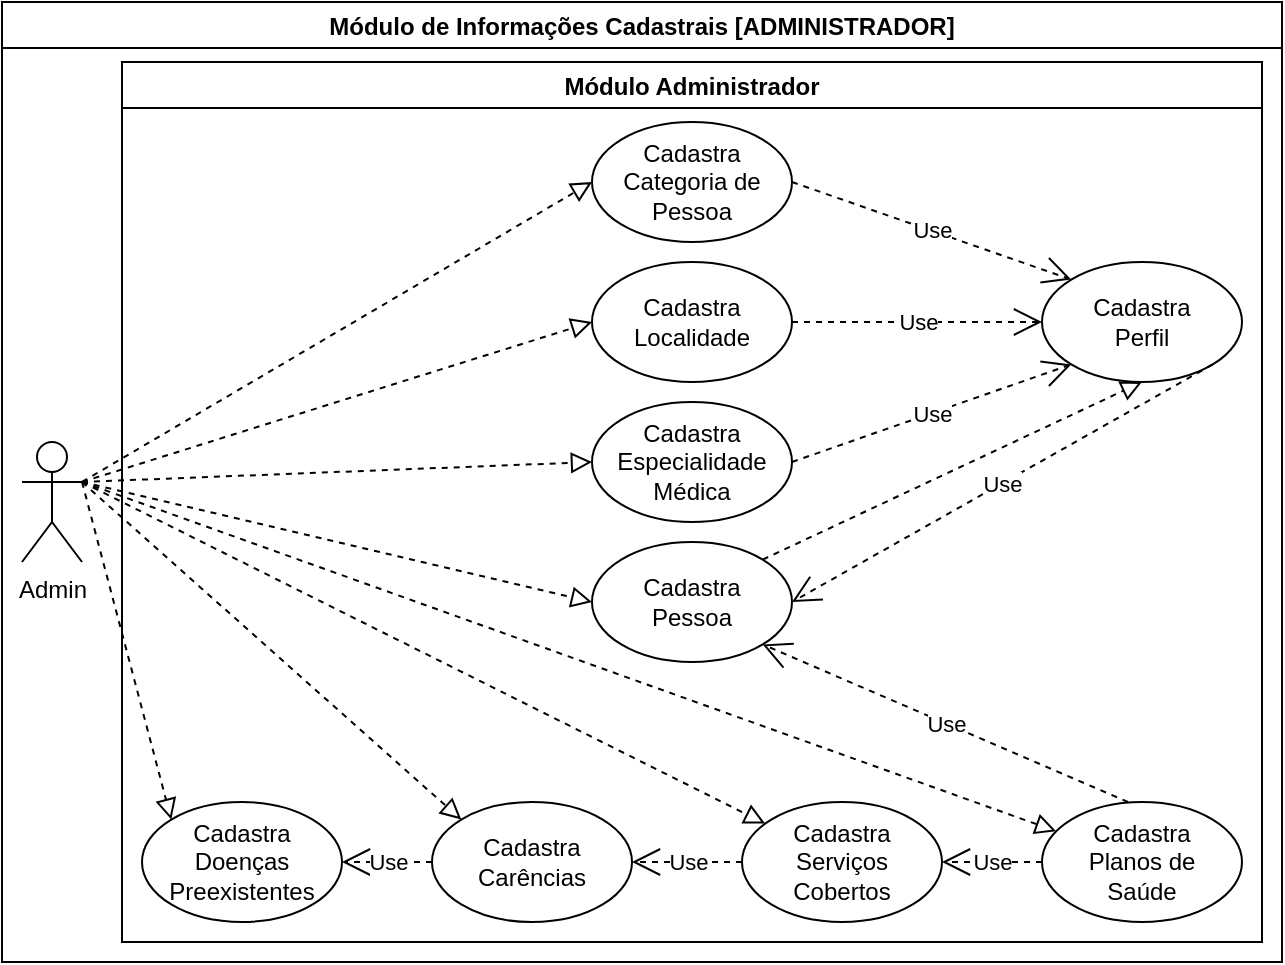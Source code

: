 <mxfile version="16.2.7" type="github">
  <diagram id="LlKktqIb9uknwn_X3MoD" name="MIC-Admin">
    <mxGraphModel dx="946" dy="646" grid="1" gridSize="10" guides="1" tooltips="1" connect="1" arrows="1" fold="1" page="1" pageScale="1" pageWidth="850" pageHeight="1100" math="0" shadow="0">
      <root>
        <mxCell id="0" />
        <mxCell id="1" parent="0" />
        <mxCell id="oY9YBYQD92hxkGcXl7jA-1" value="Módulo de Informações Cadastrais [ADMINISTRADOR]" style="swimlane;" vertex="1" parent="1">
          <mxGeometry x="160" y="80" width="640" height="480" as="geometry" />
        </mxCell>
        <mxCell id="oY9YBYQD92hxkGcXl7jA-2" value="Admin" style="shape=umlActor;verticalLabelPosition=bottom;verticalAlign=top;html=1;outlineConnect=0;" vertex="1" parent="oY9YBYQD92hxkGcXl7jA-1">
          <mxGeometry x="10" y="220" width="30" height="60" as="geometry" />
        </mxCell>
        <mxCell id="oY9YBYQD92hxkGcXl7jA-5" value="Módulo Administrador" style="swimlane;" vertex="1" parent="oY9YBYQD92hxkGcXl7jA-1">
          <mxGeometry x="60" y="30" width="570" height="440" as="geometry" />
        </mxCell>
        <mxCell id="oY9YBYQD92hxkGcXl7jA-6" value="Cadastra Categoria de Pessoa" style="ellipse;whiteSpace=wrap;html=1;align=center;newEdgeStyle={&quot;edgeStyle&quot;:&quot;entityRelationEdgeStyle&quot;,&quot;startArrow&quot;:&quot;none&quot;,&quot;endArrow&quot;:&quot;none&quot;,&quot;segment&quot;:10,&quot;curved&quot;:1};treeFolding=1;treeMoving=1;" vertex="1" parent="oY9YBYQD92hxkGcXl7jA-5">
          <mxGeometry x="235" y="30" width="100" height="60" as="geometry" />
        </mxCell>
        <mxCell id="oY9YBYQD92hxkGcXl7jA-7" value="Cadastra&lt;br&gt;Pessoa" style="ellipse;whiteSpace=wrap;html=1;align=center;newEdgeStyle={&quot;edgeStyle&quot;:&quot;entityRelationEdgeStyle&quot;,&quot;startArrow&quot;:&quot;none&quot;,&quot;endArrow&quot;:&quot;none&quot;,&quot;segment&quot;:10,&quot;curved&quot;:1};treeFolding=1;treeMoving=1;" vertex="1" parent="oY9YBYQD92hxkGcXl7jA-5">
          <mxGeometry x="235" y="240" width="100" height="60" as="geometry" />
        </mxCell>
        <mxCell id="oY9YBYQD92hxkGcXl7jA-8" value="Cadastra&lt;br&gt;Perfil" style="ellipse;whiteSpace=wrap;html=1;align=center;newEdgeStyle={&quot;edgeStyle&quot;:&quot;entityRelationEdgeStyle&quot;,&quot;startArrow&quot;:&quot;none&quot;,&quot;endArrow&quot;:&quot;none&quot;,&quot;segment&quot;:10,&quot;curved&quot;:1};treeFolding=1;treeMoving=1;" vertex="1" parent="oY9YBYQD92hxkGcXl7jA-5">
          <mxGeometry x="460" y="100" width="100" height="60" as="geometry" />
        </mxCell>
        <mxCell id="oY9YBYQD92hxkGcXl7jA-9" value="Cadastra&lt;br&gt;Localidade" style="ellipse;whiteSpace=wrap;html=1;align=center;newEdgeStyle={&quot;edgeStyle&quot;:&quot;entityRelationEdgeStyle&quot;,&quot;startArrow&quot;:&quot;none&quot;,&quot;endArrow&quot;:&quot;none&quot;,&quot;segment&quot;:10,&quot;curved&quot;:1};treeFolding=1;treeMoving=1;" vertex="1" parent="oY9YBYQD92hxkGcXl7jA-5">
          <mxGeometry x="235" y="100" width="100" height="60" as="geometry" />
        </mxCell>
        <mxCell id="oY9YBYQD92hxkGcXl7jA-11" value="Cadastra&lt;br&gt;Planos de&lt;br&gt;Saúde" style="ellipse;whiteSpace=wrap;html=1;align=center;newEdgeStyle={&quot;edgeStyle&quot;:&quot;entityRelationEdgeStyle&quot;,&quot;startArrow&quot;:&quot;none&quot;,&quot;endArrow&quot;:&quot;none&quot;,&quot;segment&quot;:10,&quot;curved&quot;:1};treeFolding=1;treeMoving=1;" vertex="1" parent="oY9YBYQD92hxkGcXl7jA-5">
          <mxGeometry x="460" y="370" width="100" height="60" as="geometry" />
        </mxCell>
        <mxCell id="oY9YBYQD92hxkGcXl7jA-12" value="Cadastra&lt;br&gt;Serviços&lt;br&gt;Cobertos" style="ellipse;whiteSpace=wrap;html=1;align=center;newEdgeStyle={&quot;edgeStyle&quot;:&quot;entityRelationEdgeStyle&quot;,&quot;startArrow&quot;:&quot;none&quot;,&quot;endArrow&quot;:&quot;none&quot;,&quot;segment&quot;:10,&quot;curved&quot;:1};treeFolding=1;treeMoving=1;" vertex="1" parent="oY9YBYQD92hxkGcXl7jA-5">
          <mxGeometry x="310" y="370" width="100" height="60" as="geometry" />
        </mxCell>
        <mxCell id="oY9YBYQD92hxkGcXl7jA-13" value="Cadastra Doenças Preexistentes" style="ellipse;whiteSpace=wrap;html=1;align=center;newEdgeStyle={&quot;edgeStyle&quot;:&quot;entityRelationEdgeStyle&quot;,&quot;startArrow&quot;:&quot;none&quot;,&quot;endArrow&quot;:&quot;none&quot;,&quot;segment&quot;:10,&quot;curved&quot;:1};treeFolding=1;treeMoving=1;" vertex="1" parent="oY9YBYQD92hxkGcXl7jA-5">
          <mxGeometry x="10" y="370" width="100" height="60" as="geometry" />
        </mxCell>
        <mxCell id="oY9YBYQD92hxkGcXl7jA-14" value="Cadastra Carências" style="ellipse;whiteSpace=wrap;html=1;align=center;newEdgeStyle={&quot;edgeStyle&quot;:&quot;entityRelationEdgeStyle&quot;,&quot;startArrow&quot;:&quot;none&quot;,&quot;endArrow&quot;:&quot;none&quot;,&quot;segment&quot;:10,&quot;curved&quot;:1};treeFolding=1;treeMoving=1;" vertex="1" parent="oY9YBYQD92hxkGcXl7jA-5">
          <mxGeometry x="155" y="370" width="100" height="60" as="geometry" />
        </mxCell>
        <mxCell id="oY9YBYQD92hxkGcXl7jA-15" value="Use" style="endArrow=open;endSize=12;dashed=1;html=1;rounded=0;exitX=1;exitY=0.5;exitDx=0;exitDy=0;entryX=0;entryY=0;entryDx=0;entryDy=0;" edge="1" parent="oY9YBYQD92hxkGcXl7jA-5" source="oY9YBYQD92hxkGcXl7jA-6" target="oY9YBYQD92hxkGcXl7jA-8">
          <mxGeometry width="160" relative="1" as="geometry">
            <mxPoint x="350" y="50" as="sourcePoint" />
            <mxPoint x="400" y="230" as="targetPoint" />
          </mxGeometry>
        </mxCell>
        <mxCell id="oY9YBYQD92hxkGcXl7jA-16" value="Use" style="endArrow=open;endSize=12;dashed=1;html=1;rounded=0;exitX=1;exitY=0.5;exitDx=0;exitDy=0;entryX=0;entryY=1;entryDx=0;entryDy=0;" edge="1" parent="oY9YBYQD92hxkGcXl7jA-5" source="oY9YBYQD92hxkGcXl7jA-10" target="oY9YBYQD92hxkGcXl7jA-8">
          <mxGeometry width="160" relative="1" as="geometry">
            <mxPoint x="260" y="160" as="sourcePoint" />
            <mxPoint x="390" y="250" as="targetPoint" />
          </mxGeometry>
        </mxCell>
        <mxCell id="oY9YBYQD92hxkGcXl7jA-23" value="Use" style="endArrow=open;endSize=12;dashed=1;html=1;rounded=0;entryX=1;entryY=0.5;entryDx=0;entryDy=0;startArrow=none;exitX=1;exitY=1;exitDx=0;exitDy=0;" edge="1" parent="oY9YBYQD92hxkGcXl7jA-5" source="oY9YBYQD92hxkGcXl7jA-8" target="oY9YBYQD92hxkGcXl7jA-7">
          <mxGeometry width="160" relative="1" as="geometry">
            <mxPoint x="200" y="280" as="sourcePoint" />
            <mxPoint x="250" y="110" as="targetPoint" />
          </mxGeometry>
        </mxCell>
        <mxCell id="oY9YBYQD92hxkGcXl7jA-21" value="Use" style="endArrow=open;endSize=12;dashed=1;html=1;rounded=0;exitX=1;exitY=0.5;exitDx=0;exitDy=0;" edge="1" parent="oY9YBYQD92hxkGcXl7jA-5" source="oY9YBYQD92hxkGcXl7jA-9" target="oY9YBYQD92hxkGcXl7jA-8">
          <mxGeometry width="160" relative="1" as="geometry">
            <mxPoint x="270" y="170" as="sourcePoint" />
            <mxPoint x="400" y="260" as="targetPoint" />
          </mxGeometry>
        </mxCell>
        <mxCell id="oY9YBYQD92hxkGcXl7jA-10" value="Cadastra&lt;br&gt;Especialidade&lt;br&gt;Médica" style="ellipse;whiteSpace=wrap;html=1;align=center;newEdgeStyle={&quot;edgeStyle&quot;:&quot;entityRelationEdgeStyle&quot;,&quot;startArrow&quot;:&quot;none&quot;,&quot;endArrow&quot;:&quot;none&quot;,&quot;segment&quot;:10,&quot;curved&quot;:1};treeFolding=1;treeMoving=1;" vertex="1" parent="oY9YBYQD92hxkGcXl7jA-5">
          <mxGeometry x="235" y="170" width="100" height="60" as="geometry" />
        </mxCell>
        <mxCell id="oY9YBYQD92hxkGcXl7jA-24" value="" style="endArrow=block;startArrow=none;endFill=0;startFill=0;endSize=8;html=1;verticalAlign=bottom;dashed=1;labelBackgroundColor=none;rounded=0;exitX=1;exitY=0;exitDx=0;exitDy=0;entryX=0.5;entryY=1;entryDx=0;entryDy=0;" edge="1" parent="oY9YBYQD92hxkGcXl7jA-5" source="oY9YBYQD92hxkGcXl7jA-7" target="oY9YBYQD92hxkGcXl7jA-8">
          <mxGeometry width="160" relative="1" as="geometry">
            <mxPoint x="230" y="110" as="sourcePoint" />
            <mxPoint x="240" y="250" as="targetPoint" />
          </mxGeometry>
        </mxCell>
        <mxCell id="oY9YBYQD92hxkGcXl7jA-55" value="Use" style="endArrow=open;endSize=12;dashed=1;html=1;rounded=0;exitX=0;exitY=0.5;exitDx=0;exitDy=0;entryX=1;entryY=0.5;entryDx=0;entryDy=0;" edge="1" parent="oY9YBYQD92hxkGcXl7jA-5" source="oY9YBYQD92hxkGcXl7jA-14" target="oY9YBYQD92hxkGcXl7jA-13">
          <mxGeometry width="160" relative="1" as="geometry">
            <mxPoint x="110" y="360" as="sourcePoint" />
            <mxPoint x="120" y="410" as="targetPoint" />
          </mxGeometry>
        </mxCell>
        <mxCell id="oY9YBYQD92hxkGcXl7jA-56" value="Use" style="endArrow=open;endSize=12;dashed=1;html=1;rounded=0;exitX=0;exitY=0.5;exitDx=0;exitDy=0;entryX=1;entryY=0.5;entryDx=0;entryDy=0;" edge="1" parent="oY9YBYQD92hxkGcXl7jA-5" source="oY9YBYQD92hxkGcXl7jA-12" target="oY9YBYQD92hxkGcXl7jA-14">
          <mxGeometry width="160" relative="1" as="geometry">
            <mxPoint x="290" y="420" as="sourcePoint" />
            <mxPoint x="280" y="400" as="targetPoint" />
          </mxGeometry>
        </mxCell>
        <mxCell id="oY9YBYQD92hxkGcXl7jA-57" value="Use" style="endArrow=open;endSize=12;dashed=1;html=1;rounded=0;exitX=0;exitY=0.5;exitDx=0;exitDy=0;entryX=1;entryY=0.5;entryDx=0;entryDy=0;" edge="1" parent="oY9YBYQD92hxkGcXl7jA-5" source="oY9YBYQD92hxkGcXl7jA-11" target="oY9YBYQD92hxkGcXl7jA-12">
          <mxGeometry width="160" relative="1" as="geometry">
            <mxPoint x="440" y="380" as="sourcePoint" />
            <mxPoint x="410" y="380" as="targetPoint" />
          </mxGeometry>
        </mxCell>
        <mxCell id="oY9YBYQD92hxkGcXl7jA-60" value="Use" style="endArrow=open;endSize=12;dashed=1;html=1;rounded=0;entryX=1;entryY=1;entryDx=0;entryDy=0;startArrow=none;exitX=0.43;exitY=0;exitDx=0;exitDy=0;exitPerimeter=0;" edge="1" parent="oY9YBYQD92hxkGcXl7jA-5" source="oY9YBYQD92hxkGcXl7jA-11" target="oY9YBYQD92hxkGcXl7jA-7">
          <mxGeometry width="160" relative="1" as="geometry">
            <mxPoint x="555.355" y="161.213" as="sourcePoint" />
            <mxPoint x="345" y="280" as="targetPoint" />
          </mxGeometry>
        </mxCell>
        <mxCell id="oY9YBYQD92hxkGcXl7jA-18" value="" style="endArrow=block;startArrow=none;endFill=0;startFill=0;endSize=8;html=1;verticalAlign=bottom;dashed=1;labelBackgroundColor=none;rounded=0;entryX=0;entryY=0.5;entryDx=0;entryDy=0;exitX=1;exitY=0.333;exitDx=0;exitDy=0;exitPerimeter=0;" edge="1" parent="oY9YBYQD92hxkGcXl7jA-1" source="oY9YBYQD92hxkGcXl7jA-2" target="oY9YBYQD92hxkGcXl7jA-6">
          <mxGeometry width="160" relative="1" as="geometry">
            <mxPoint x="70" y="200" as="sourcePoint" />
            <mxPoint x="230" y="200" as="targetPoint" />
          </mxGeometry>
        </mxCell>
        <mxCell id="oY9YBYQD92hxkGcXl7jA-20" value="" style="endArrow=block;startArrow=none;endFill=0;startFill=0;endSize=8;html=1;verticalAlign=bottom;dashed=1;labelBackgroundColor=none;rounded=0;entryX=0;entryY=0.5;entryDx=0;entryDy=0;exitX=1;exitY=0.333;exitDx=0;exitDy=0;exitPerimeter=0;" edge="1" parent="oY9YBYQD92hxkGcXl7jA-1" source="oY9YBYQD92hxkGcXl7jA-2" target="oY9YBYQD92hxkGcXl7jA-9">
          <mxGeometry width="160" relative="1" as="geometry">
            <mxPoint x="80" y="140" as="sourcePoint" />
            <mxPoint x="170" y="200" as="targetPoint" />
          </mxGeometry>
        </mxCell>
        <mxCell id="oY9YBYQD92hxkGcXl7jA-22" value="" style="endArrow=block;startArrow=none;endFill=0;startFill=0;endSize=8;html=1;verticalAlign=bottom;dashed=1;labelBackgroundColor=none;rounded=0;entryX=0;entryY=0.5;entryDx=0;entryDy=0;exitX=1;exitY=0.333;exitDx=0;exitDy=0;exitPerimeter=0;" edge="1" parent="oY9YBYQD92hxkGcXl7jA-1" source="oY9YBYQD92hxkGcXl7jA-2" target="oY9YBYQD92hxkGcXl7jA-7">
          <mxGeometry width="160" relative="1" as="geometry">
            <mxPoint x="80" y="140" as="sourcePoint" />
            <mxPoint x="335" y="100" as="targetPoint" />
          </mxGeometry>
        </mxCell>
        <mxCell id="oY9YBYQD92hxkGcXl7jA-27" value="" style="endArrow=block;startArrow=none;endFill=0;startFill=0;endSize=8;html=1;verticalAlign=bottom;dashed=1;labelBackgroundColor=none;rounded=0;entryX=0;entryY=0;entryDx=0;entryDy=0;exitX=1;exitY=0.333;exitDx=0;exitDy=0;exitPerimeter=0;" edge="1" parent="oY9YBYQD92hxkGcXl7jA-1" source="oY9YBYQD92hxkGcXl7jA-2" target="oY9YBYQD92hxkGcXl7jA-13">
          <mxGeometry width="160" relative="1" as="geometry">
            <mxPoint x="80" y="140" as="sourcePoint" />
            <mxPoint x="335" y="310" as="targetPoint" />
          </mxGeometry>
        </mxCell>
        <mxCell id="oY9YBYQD92hxkGcXl7jA-19" value="" style="endArrow=block;startArrow=none;endFill=0;startFill=0;endSize=8;html=1;verticalAlign=bottom;dashed=1;labelBackgroundColor=none;rounded=0;entryX=0;entryY=0.5;entryDx=0;entryDy=0;exitX=1;exitY=0.333;exitDx=0;exitDy=0;exitPerimeter=0;" edge="1" parent="oY9YBYQD92hxkGcXl7jA-1" source="oY9YBYQD92hxkGcXl7jA-2" target="oY9YBYQD92hxkGcXl7jA-10">
          <mxGeometry width="160" relative="1" as="geometry">
            <mxPoint x="70" y="130" as="sourcePoint" />
            <mxPoint x="170" y="100" as="targetPoint" />
          </mxGeometry>
        </mxCell>
        <mxCell id="oY9YBYQD92hxkGcXl7jA-28" value="" style="endArrow=block;startArrow=none;endFill=0;startFill=0;endSize=8;html=1;verticalAlign=bottom;dashed=1;labelBackgroundColor=none;rounded=0;entryX=0;entryY=0;entryDx=0;entryDy=0;exitX=1;exitY=0.333;exitDx=0;exitDy=0;exitPerimeter=0;" edge="1" parent="oY9YBYQD92hxkGcXl7jA-1" source="oY9YBYQD92hxkGcXl7jA-2" target="oY9YBYQD92hxkGcXl7jA-14">
          <mxGeometry width="160" relative="1" as="geometry">
            <mxPoint x="80" y="240" as="sourcePoint" />
            <mxPoint x="534.645" y="408.787" as="targetPoint" />
          </mxGeometry>
        </mxCell>
        <mxCell id="oY9YBYQD92hxkGcXl7jA-29" value="" style="endArrow=block;startArrow=none;endFill=0;startFill=0;endSize=8;html=1;verticalAlign=bottom;dashed=1;labelBackgroundColor=none;rounded=0;exitX=1;exitY=0.333;exitDx=0;exitDy=0;exitPerimeter=0;" edge="1" parent="oY9YBYQD92hxkGcXl7jA-1" source="oY9YBYQD92hxkGcXl7jA-2" target="oY9YBYQD92hxkGcXl7jA-12">
          <mxGeometry width="160" relative="1" as="geometry">
            <mxPoint x="80" y="240" as="sourcePoint" />
            <mxPoint x="414.645" y="408.787" as="targetPoint" />
          </mxGeometry>
        </mxCell>
        <mxCell id="oY9YBYQD92hxkGcXl7jA-54" value="" style="endArrow=block;startArrow=none;endFill=0;startFill=0;endSize=8;html=1;verticalAlign=bottom;dashed=1;labelBackgroundColor=none;rounded=0;exitX=1;exitY=0.333;exitDx=0;exitDy=0;exitPerimeter=0;" edge="1" parent="oY9YBYQD92hxkGcXl7jA-1" source="oY9YBYQD92hxkGcXl7jA-2" target="oY9YBYQD92hxkGcXl7jA-11">
          <mxGeometry width="160" relative="1" as="geometry">
            <mxPoint x="80" y="240" as="sourcePoint" />
            <mxPoint x="289.799" y="406.091" as="targetPoint" />
          </mxGeometry>
        </mxCell>
      </root>
    </mxGraphModel>
  </diagram>
</mxfile>
